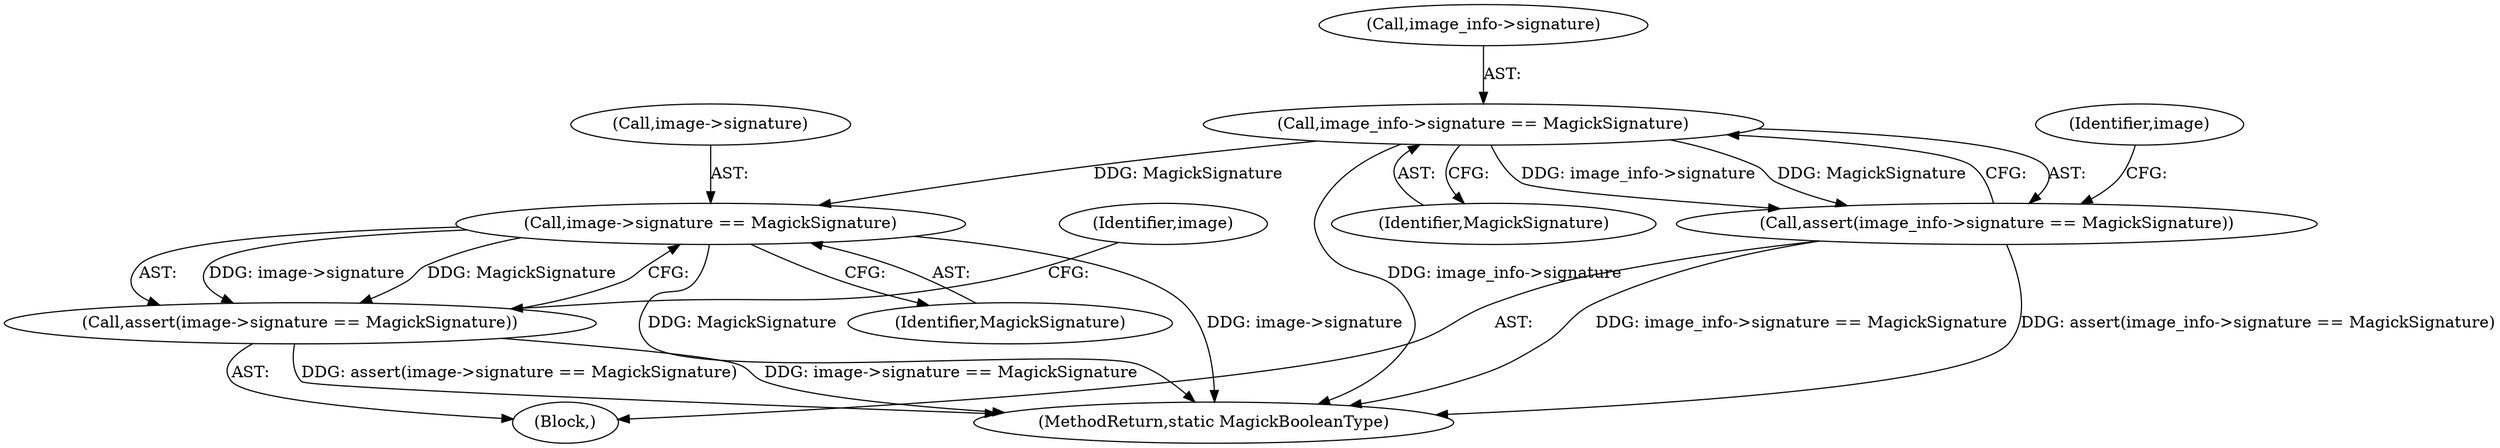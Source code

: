 digraph "0_ImageMagick_10b3823a7619ed22d42764733eb052c4159bc8c1_1@pointer" {
"1000125" [label="(Call,image_info->signature == MagickSignature)"];
"1000124" [label="(Call,assert(image_info->signature == MagickSignature))"];
"1000137" [label="(Call,image->signature == MagickSignature)"];
"1000136" [label="(Call,assert(image->signature == MagickSignature))"];
"1000137" [label="(Call,image->signature == MagickSignature)"];
"1000125" [label="(Call,image_info->signature == MagickSignature)"];
"1000145" [label="(Identifier,image)"];
"1000138" [label="(Call,image->signature)"];
"1000132" [label="(Identifier,image)"];
"1000141" [label="(Identifier,MagickSignature)"];
"1000107" [label="(Block,)"];
"1000588" [label="(MethodReturn,static MagickBooleanType)"];
"1000129" [label="(Identifier,MagickSignature)"];
"1000124" [label="(Call,assert(image_info->signature == MagickSignature))"];
"1000136" [label="(Call,assert(image->signature == MagickSignature))"];
"1000126" [label="(Call,image_info->signature)"];
"1000125" -> "1000124"  [label="AST: "];
"1000125" -> "1000129"  [label="CFG: "];
"1000126" -> "1000125"  [label="AST: "];
"1000129" -> "1000125"  [label="AST: "];
"1000124" -> "1000125"  [label="CFG: "];
"1000125" -> "1000588"  [label="DDG: image_info->signature"];
"1000125" -> "1000124"  [label="DDG: image_info->signature"];
"1000125" -> "1000124"  [label="DDG: MagickSignature"];
"1000125" -> "1000137"  [label="DDG: MagickSignature"];
"1000124" -> "1000107"  [label="AST: "];
"1000132" -> "1000124"  [label="CFG: "];
"1000124" -> "1000588"  [label="DDG: image_info->signature == MagickSignature"];
"1000124" -> "1000588"  [label="DDG: assert(image_info->signature == MagickSignature)"];
"1000137" -> "1000136"  [label="AST: "];
"1000137" -> "1000141"  [label="CFG: "];
"1000138" -> "1000137"  [label="AST: "];
"1000141" -> "1000137"  [label="AST: "];
"1000136" -> "1000137"  [label="CFG: "];
"1000137" -> "1000588"  [label="DDG: MagickSignature"];
"1000137" -> "1000588"  [label="DDG: image->signature"];
"1000137" -> "1000136"  [label="DDG: image->signature"];
"1000137" -> "1000136"  [label="DDG: MagickSignature"];
"1000136" -> "1000107"  [label="AST: "];
"1000145" -> "1000136"  [label="CFG: "];
"1000136" -> "1000588"  [label="DDG: assert(image->signature == MagickSignature)"];
"1000136" -> "1000588"  [label="DDG: image->signature == MagickSignature"];
}
